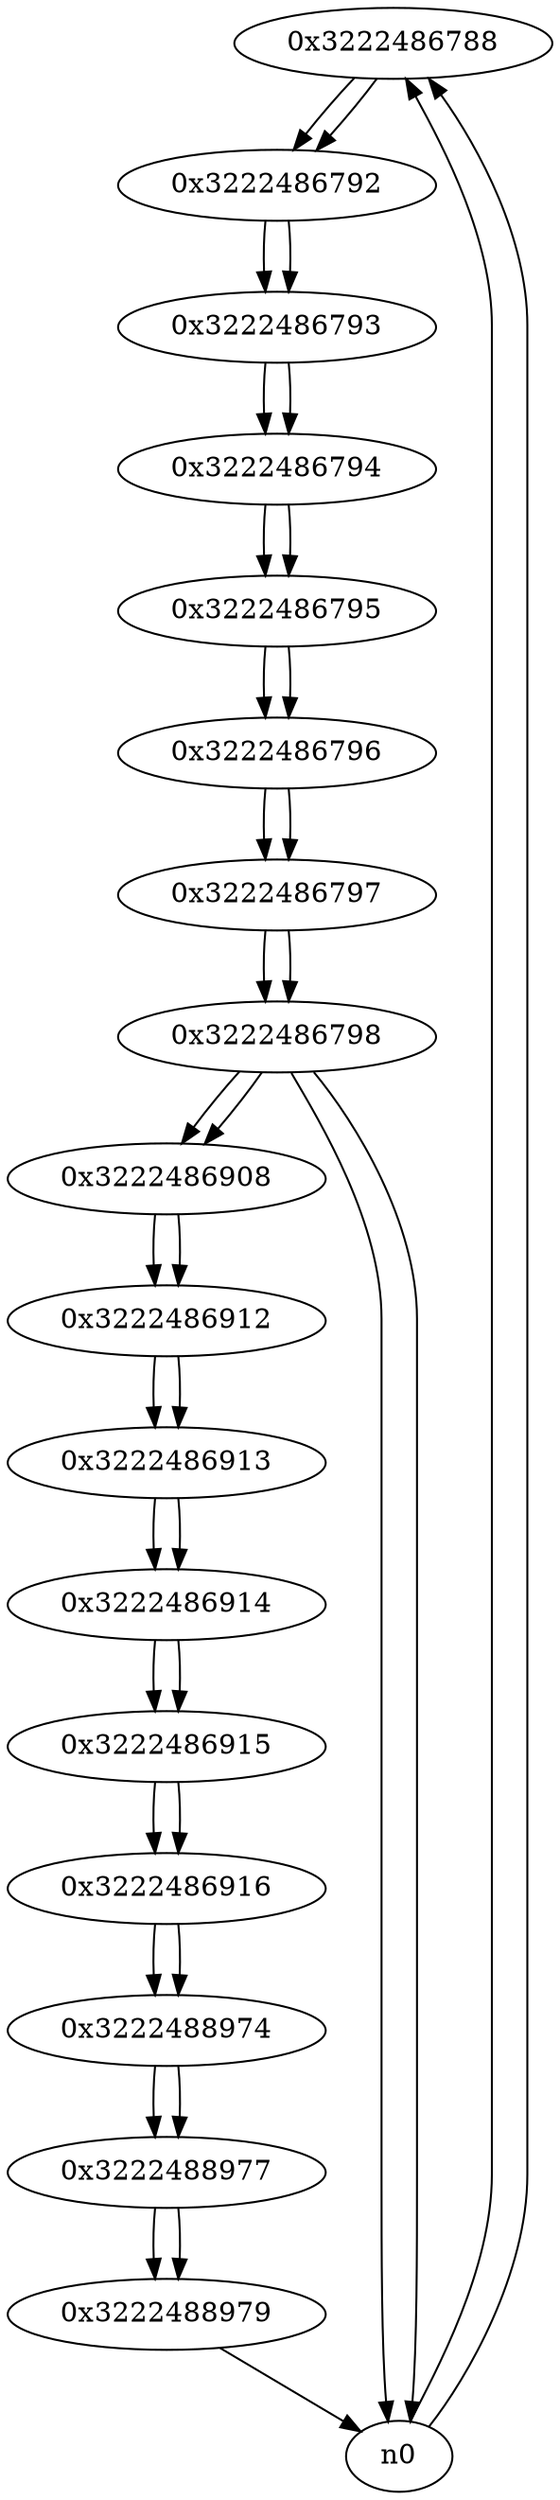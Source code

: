 digraph G{
/* nodes */
  n1 [label="0x3222486788"]
  n2 [label="0x3222486792"]
  n3 [label="0x3222486793"]
  n4 [label="0x3222486794"]
  n5 [label="0x3222486795"]
  n6 [label="0x3222486796"]
  n7 [label="0x3222486797"]
  n8 [label="0x3222486798"]
  n9 [label="0x3222486908"]
  n10 [label="0x3222486912"]
  n11 [label="0x3222486913"]
  n12 [label="0x3222486914"]
  n13 [label="0x3222486915"]
  n14 [label="0x3222486916"]
  n15 [label="0x3222488974"]
  n16 [label="0x3222488977"]
  n17 [label="0x3222488979"]
/* edges */
n1 -> n2;
n0 -> n1;
n0 -> n1;
n2 -> n3;
n1 -> n2;
n3 -> n4;
n2 -> n3;
n4 -> n5;
n3 -> n4;
n5 -> n6;
n4 -> n5;
n6 -> n7;
n5 -> n6;
n7 -> n8;
n6 -> n7;
n8 -> n9;
n8 -> n0;
n8 -> n0;
n7 -> n8;
n9 -> n10;
n8 -> n9;
n10 -> n11;
n9 -> n10;
n11 -> n12;
n10 -> n11;
n12 -> n13;
n11 -> n12;
n13 -> n14;
n12 -> n13;
n14 -> n15;
n13 -> n14;
n15 -> n16;
n14 -> n15;
n16 -> n17;
n15 -> n16;
n17 -> n0;
n16 -> n17;
}
